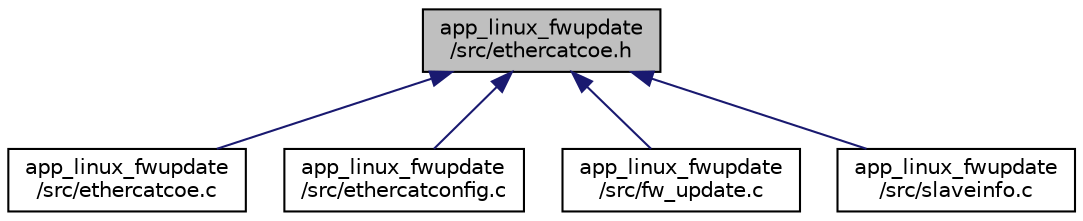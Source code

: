 digraph "app_linux_fwupdate/src/ethercatcoe.h"
{
 // INTERACTIVE_SVG=YES
  edge [fontname="Helvetica",fontsize="10",labelfontname="Helvetica",labelfontsize="10"];
  node [fontname="Helvetica",fontsize="10",shape=record];
  Node1 [label="app_linux_fwupdate\l/src/ethercatcoe.h",height=0.2,width=0.4,color="black", fillcolor="grey75", style="filled" fontcolor="black"];
  Node1 -> Node2 [dir="back",color="midnightblue",fontsize="10",style="solid",fontname="Helvetica"];
  Node2 [label="app_linux_fwupdate\l/src/ethercatcoe.c",height=0.2,width=0.4,color="black", fillcolor="white", style="filled",URL="$ethercatcoe_8c.html",tooltip="CAN over EtherCAT (CoE) module. "];
  Node1 -> Node3 [dir="back",color="midnightblue",fontsize="10",style="solid",fontname="Helvetica"];
  Node3 [label="app_linux_fwupdate\l/src/ethercatconfig.c",height=0.2,width=0.4,color="black", fillcolor="white", style="filled",URL="$ethercatconfig_8c.html",tooltip="Configuration module for EtherCAT master. "];
  Node1 -> Node4 [dir="back",color="midnightblue",fontsize="10",style="solid",fontname="Helvetica"];
  Node4 [label="app_linux_fwupdate\l/src/fw_update.c",height=0.2,width=0.4,color="black", fillcolor="white", style="filled",URL="$fw__update_8c.html",tooltip="Firmware Update for Synapticon SOMANET (modified from Example code for Simple Open EtherCAT master) ..."];
  Node1 -> Node5 [dir="back",color="midnightblue",fontsize="10",style="solid",fontname="Helvetica"];
  Node5 [label="app_linux_fwupdate\l/src/slaveinfo.c",height=0.2,width=0.4,color="black", fillcolor="white", style="filled",URL="$slaveinfo_8c.html",tooltip="Example code for Simple Open EtherCAT master. "];
}
